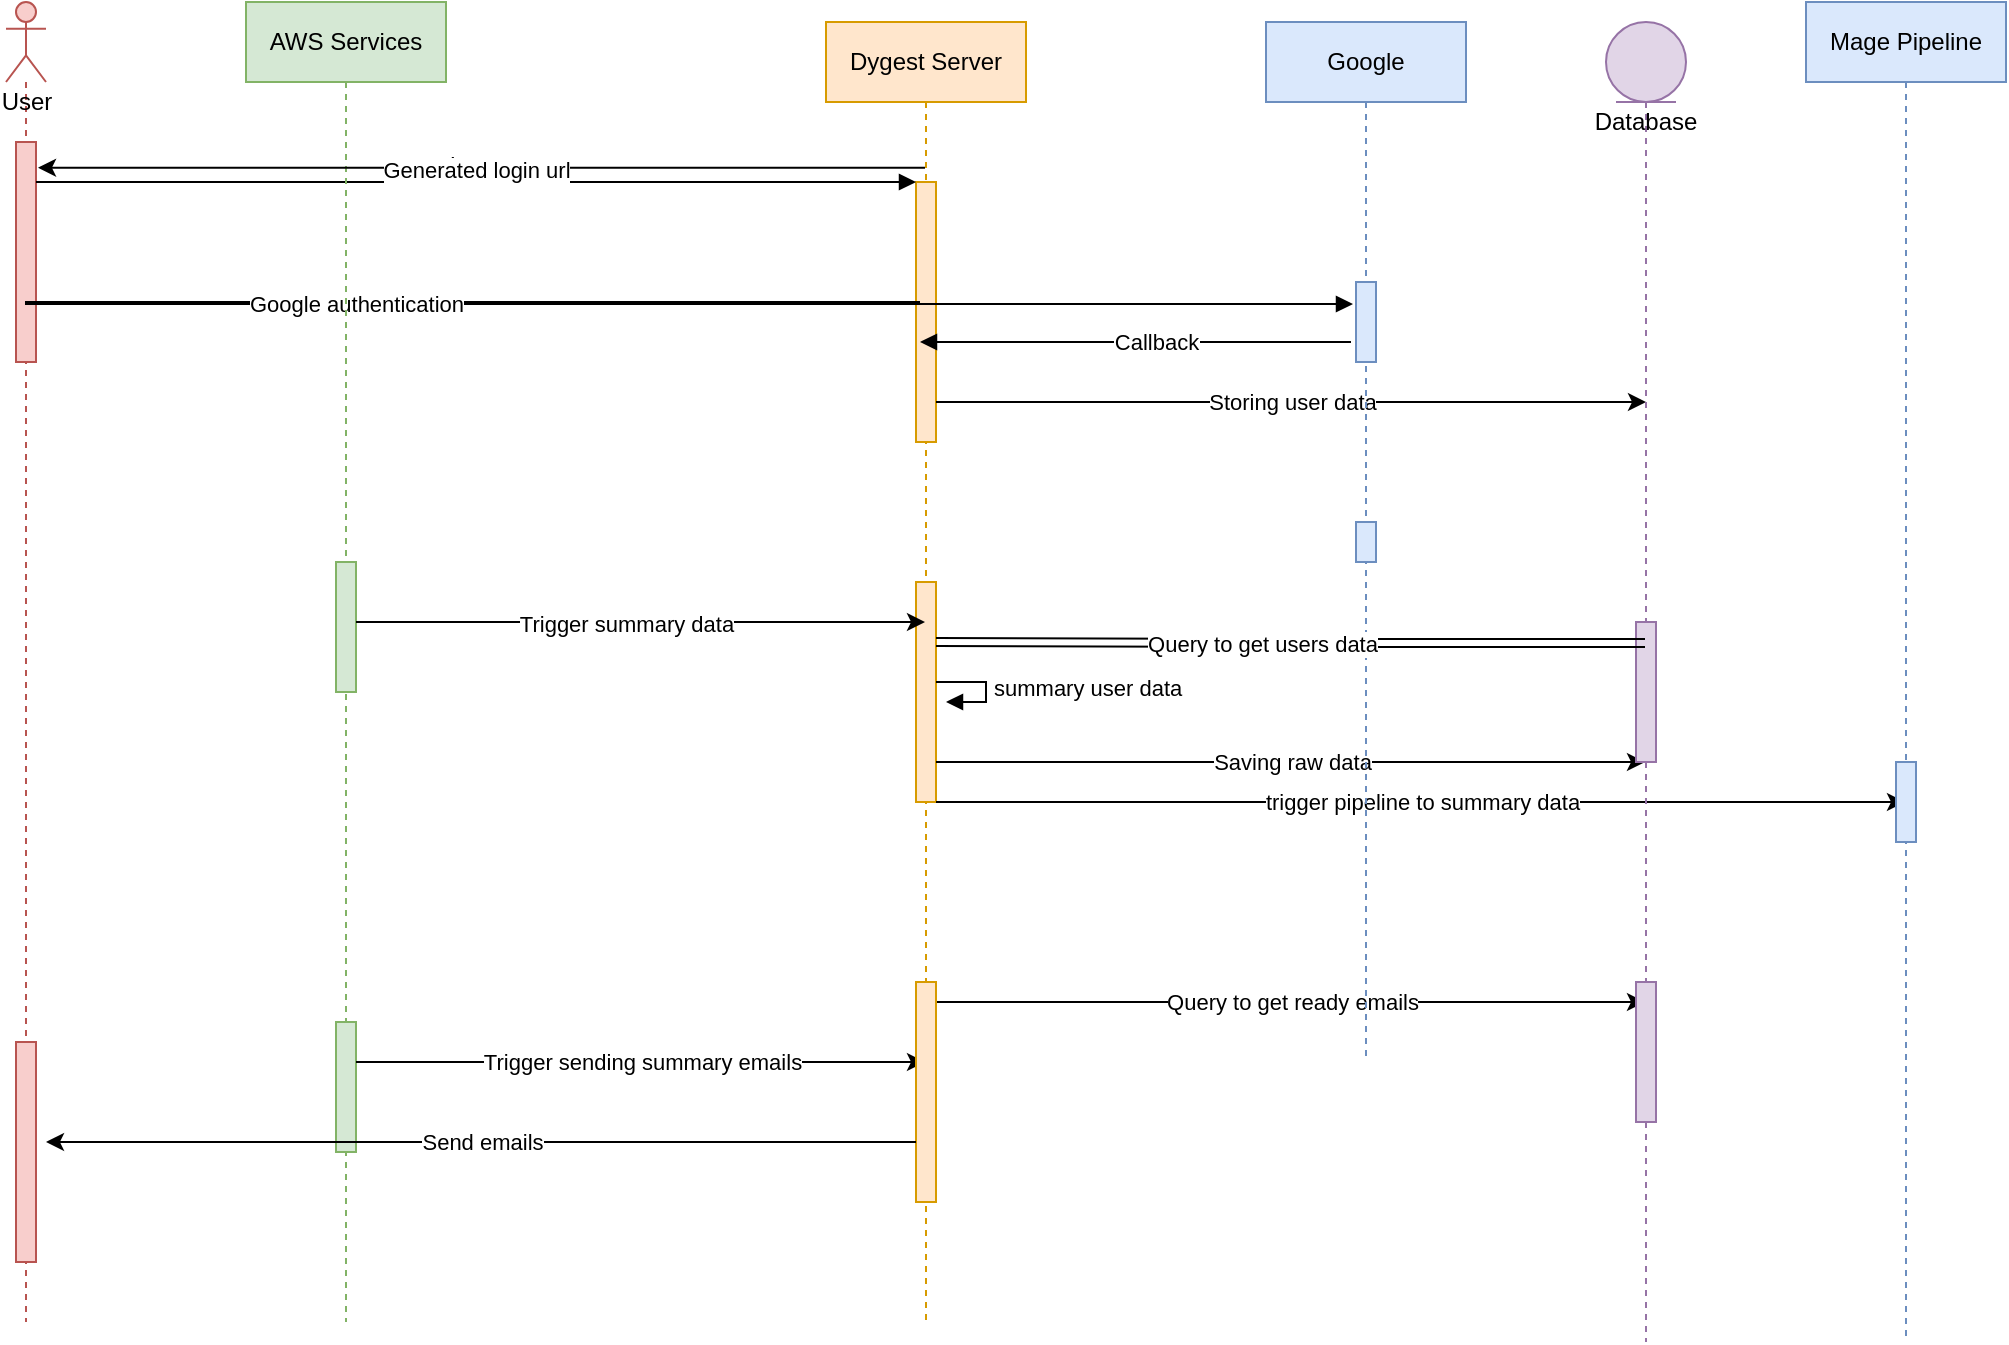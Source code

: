 <mxfile version="24.4.7" type="github">
  <diagram name="Page-1" id="COZJE97PpIa6Mo4k4-fk">
    <mxGraphModel dx="2116" dy="684" grid="1" gridSize="10" guides="1" tooltips="1" connect="1" arrows="1" fold="1" page="1" pageScale="1" pageWidth="850" pageHeight="1100" math="0" shadow="0">
      <root>
        <mxCell id="0" />
        <mxCell id="1" parent="0" />
        <mxCell id="_BGe9ArWjW124ID0jiQp-1" value="User" style="shape=umlLifeline;participant=umlActor;perimeter=lifelinePerimeter;html=1;container=1;collapsible=0;recursiveResize=0;verticalAlign=top;spacingTop=36;outlineConnect=0;size=40;fillColor=#f8cecc;strokeColor=#b85450;" vertex="1" parent="1">
          <mxGeometry x="-60" y="80" width="20" height="660" as="geometry" />
        </mxCell>
        <mxCell id="_BGe9ArWjW124ID0jiQp-2" value="" style="html=1;points=[];perimeter=orthogonalPerimeter;fillColor=#f8cecc;strokeColor=#b85450;" vertex="1" parent="_BGe9ArWjW124ID0jiQp-1">
          <mxGeometry x="5" y="70" width="10" height="110" as="geometry" />
        </mxCell>
        <mxCell id="_BGe9ArWjW124ID0jiQp-3" value="Dygest Server" style="shape=umlLifeline;perimeter=lifelinePerimeter;whiteSpace=wrap;html=1;container=1;collapsible=0;recursiveResize=0;outlineConnect=0;fillColor=#ffe6cc;strokeColor=#d79b00;" vertex="1" parent="1">
          <mxGeometry x="350" y="90" width="100" height="650" as="geometry" />
        </mxCell>
        <mxCell id="_BGe9ArWjW124ID0jiQp-4" value="" style="html=1;points=[];perimeter=orthogonalPerimeter;fillColor=#ffe6cc;strokeColor=#d79b00;" vertex="1" parent="_BGe9ArWjW124ID0jiQp-3">
          <mxGeometry x="45" y="80" width="10" height="130" as="geometry" />
        </mxCell>
        <mxCell id="_BGe9ArWjW124ID0jiQp-5" value="" style="html=1;points=[];perimeter=orthogonalPerimeter;fillColor=#ffe6cc;strokeColor=#d79b00;" vertex="1" parent="_BGe9ArWjW124ID0jiQp-3">
          <mxGeometry x="45" y="280" width="10" height="110" as="geometry" />
        </mxCell>
        <mxCell id="_BGe9ArWjW124ID0jiQp-6" value="" style="endArrow=classic;html=1;rounded=0;" edge="1" parent="_BGe9ArWjW124ID0jiQp-3">
          <mxGeometry relative="1" as="geometry">
            <mxPoint x="55" y="190" as="sourcePoint" />
            <mxPoint x="410" y="190" as="targetPoint" />
          </mxGeometry>
        </mxCell>
        <mxCell id="_BGe9ArWjW124ID0jiQp-7" value="Storing user data" style="edgeLabel;resizable=0;html=1;;align=center;verticalAlign=middle;" connectable="0" vertex="1" parent="_BGe9ArWjW124ID0jiQp-6">
          <mxGeometry relative="1" as="geometry" />
        </mxCell>
        <mxCell id="_BGe9ArWjW124ID0jiQp-8" value="Google authentication" style="edgeStyle=orthogonalEdgeStyle;html=1;align=left;spacingLeft=2;endArrow=block;rounded=0;exitX=0.3;exitY=-0.025;exitDx=0;exitDy=0;exitPerimeter=0;" edge="1" parent="_BGe9ArWjW124ID0jiQp-3">
          <mxGeometry relative="1" as="geometry">
            <mxPoint x="47" y="140" as="sourcePoint" />
            <Array as="points">
              <mxPoint x="-400" y="140" />
              <mxPoint x="-400" y="141" />
            </Array>
            <mxPoint x="263.5" y="141" as="targetPoint" />
          </mxGeometry>
        </mxCell>
        <mxCell id="_BGe9ArWjW124ID0jiQp-9" value="" style="html=1;verticalAlign=bottom;endArrow=block;rounded=0;" edge="1" parent="_BGe9ArWjW124ID0jiQp-3">
          <mxGeometry relative="1" as="geometry">
            <mxPoint x="262.5" y="160" as="sourcePoint" />
            <mxPoint x="47" y="160" as="targetPoint" />
          </mxGeometry>
        </mxCell>
        <mxCell id="_BGe9ArWjW124ID0jiQp-10" value="Callback" style="edgeLabel;html=1;align=center;verticalAlign=middle;resizable=0;points=[];" vertex="1" connectable="0" parent="_BGe9ArWjW124ID0jiQp-9">
          <mxGeometry x="-0.09" relative="1" as="geometry">
            <mxPoint as="offset" />
          </mxGeometry>
        </mxCell>
        <mxCell id="_BGe9ArWjW124ID0jiQp-11" value="summary user data" style="edgeStyle=orthogonalEdgeStyle;html=1;align=left;spacingLeft=2;endArrow=block;rounded=0;entryX=1;entryY=0;" edge="1" parent="_BGe9ArWjW124ID0jiQp-3">
          <mxGeometry relative="1" as="geometry">
            <mxPoint x="55" y="330" as="sourcePoint" />
            <Array as="points">
              <mxPoint x="80" y="330" />
              <mxPoint x="80" y="340" />
            </Array>
            <mxPoint x="60" y="340" as="targetPoint" />
          </mxGeometry>
        </mxCell>
        <mxCell id="_BGe9ArWjW124ID0jiQp-12" value="" style="endArrow=classic;html=1;rounded=0;" edge="1" parent="_BGe9ArWjW124ID0jiQp-3" target="_BGe9ArWjW124ID0jiQp-22">
          <mxGeometry relative="1" as="geometry">
            <mxPoint x="55" y="370" as="sourcePoint" />
            <mxPoint x="155" y="370" as="targetPoint" />
          </mxGeometry>
        </mxCell>
        <mxCell id="_BGe9ArWjW124ID0jiQp-13" value="Saving raw data" style="edgeLabel;resizable=0;html=1;;align=center;verticalAlign=middle;" connectable="0" vertex="1" parent="_BGe9ArWjW124ID0jiQp-12">
          <mxGeometry relative="1" as="geometry" />
        </mxCell>
        <mxCell id="_BGe9ArWjW124ID0jiQp-14" value="" style="endArrow=classic;html=1;rounded=0;" edge="1" parent="_BGe9ArWjW124ID0jiQp-3" target="_BGe9ArWjW124ID0jiQp-37">
          <mxGeometry relative="1" as="geometry">
            <mxPoint x="55" y="390" as="sourcePoint" />
            <mxPoint x="155" y="390" as="targetPoint" />
          </mxGeometry>
        </mxCell>
        <mxCell id="_BGe9ArWjW124ID0jiQp-15" value="trigger pipeline to summary data" style="edgeLabel;resizable=0;html=1;;align=center;verticalAlign=middle;" connectable="0" vertex="1" parent="_BGe9ArWjW124ID0jiQp-14">
          <mxGeometry relative="1" as="geometry" />
        </mxCell>
        <mxCell id="_BGe9ArWjW124ID0jiQp-16" value="" style="endArrow=classic;html=1;rounded=0;" edge="1" parent="_BGe9ArWjW124ID0jiQp-3" target="_BGe9ArWjW124ID0jiQp-22">
          <mxGeometry relative="1" as="geometry">
            <mxPoint x="55" y="490" as="sourcePoint" />
            <mxPoint x="155" y="490" as="targetPoint" />
          </mxGeometry>
        </mxCell>
        <mxCell id="_BGe9ArWjW124ID0jiQp-17" value="Query to get ready emails" style="edgeLabel;resizable=0;html=1;;align=center;verticalAlign=middle;" connectable="0" vertex="1" parent="_BGe9ArWjW124ID0jiQp-16">
          <mxGeometry relative="1" as="geometry" />
        </mxCell>
        <mxCell id="_BGe9ArWjW124ID0jiQp-18" value="Login" style="html=1;verticalAlign=bottom;endArrow=block;entryX=0;entryY=0;rounded=0;" edge="1" parent="1" source="_BGe9ArWjW124ID0jiQp-2" target="_BGe9ArWjW124ID0jiQp-4">
          <mxGeometry relative="1" as="geometry">
            <mxPoint x="325" y="170" as="sourcePoint" />
          </mxGeometry>
        </mxCell>
        <mxCell id="_BGe9ArWjW124ID0jiQp-19" value="Google" style="shape=umlLifeline;perimeter=lifelinePerimeter;whiteSpace=wrap;html=1;container=1;collapsible=0;recursiveResize=0;outlineConnect=0;fillColor=#dae8fc;strokeColor=#6c8ebf;" vertex="1" parent="1">
          <mxGeometry x="570" y="90" width="100" height="520" as="geometry" />
        </mxCell>
        <mxCell id="_BGe9ArWjW124ID0jiQp-20" value="" style="html=1;points=[];perimeter=orthogonalPerimeter;fillColor=#dae8fc;strokeColor=#6c8ebf;" vertex="1" parent="_BGe9ArWjW124ID0jiQp-19">
          <mxGeometry x="45" y="250" width="10" height="20" as="geometry" />
        </mxCell>
        <mxCell id="_BGe9ArWjW124ID0jiQp-21" value="" style="html=1;points=[];perimeter=orthogonalPerimeter;fillColor=#dae8fc;strokeColor=#6c8ebf;" vertex="1" parent="_BGe9ArWjW124ID0jiQp-19">
          <mxGeometry x="45" y="130" width="10" height="40" as="geometry" />
        </mxCell>
        <mxCell id="_BGe9ArWjW124ID0jiQp-22" value="Database" style="shape=umlLifeline;participant=umlEntity;perimeter=lifelinePerimeter;whiteSpace=wrap;html=1;container=1;collapsible=0;recursiveResize=0;verticalAlign=top;spacingTop=36;outlineConnect=0;fillColor=#e1d5e7;strokeColor=#9673a6;" vertex="1" parent="1">
          <mxGeometry x="740" y="90" width="40" height="660" as="geometry" />
        </mxCell>
        <mxCell id="_BGe9ArWjW124ID0jiQp-23" value="" style="html=1;points=[];perimeter=orthogonalPerimeter;fillColor=#e1d5e7;strokeColor=#9673a6;" vertex="1" parent="_BGe9ArWjW124ID0jiQp-22">
          <mxGeometry x="15" y="300" width="10" height="70" as="geometry" />
        </mxCell>
        <mxCell id="_BGe9ArWjW124ID0jiQp-24" value="" style="html=1;points=[];perimeter=orthogonalPerimeter;fillColor=#e1d5e7;strokeColor=#9673a6;" vertex="1" parent="_BGe9ArWjW124ID0jiQp-22">
          <mxGeometry x="15" y="480" width="10" height="70" as="geometry" />
        </mxCell>
        <mxCell id="_BGe9ArWjW124ID0jiQp-25" value="AWS Services" style="shape=umlLifeline;perimeter=lifelinePerimeter;whiteSpace=wrap;html=1;container=1;collapsible=0;recursiveResize=0;outlineConnect=0;fillColor=#d5e8d4;strokeColor=#82b366;" vertex="1" parent="1">
          <mxGeometry x="60" y="80" width="100" height="660" as="geometry" />
        </mxCell>
        <mxCell id="_BGe9ArWjW124ID0jiQp-26" value="" style="html=1;points=[];perimeter=orthogonalPerimeter;fillColor=#d5e8d4;strokeColor=#82b366;" vertex="1" parent="_BGe9ArWjW124ID0jiQp-25">
          <mxGeometry x="45" y="280" width="10" height="65" as="geometry" />
        </mxCell>
        <mxCell id="_BGe9ArWjW124ID0jiQp-27" value="" style="endArrow=classic;html=1;rounded=0;" edge="1" parent="_BGe9ArWjW124ID0jiQp-25" target="_BGe9ArWjW124ID0jiQp-3">
          <mxGeometry relative="1" as="geometry">
            <mxPoint x="55" y="310" as="sourcePoint" />
            <mxPoint x="155" y="310" as="targetPoint" />
          </mxGeometry>
        </mxCell>
        <mxCell id="_BGe9ArWjW124ID0jiQp-28" value="Trigger summary data" style="edgeLabel;html=1;align=center;verticalAlign=middle;resizable=0;points=[];" vertex="1" connectable="0" parent="_BGe9ArWjW124ID0jiQp-27">
          <mxGeometry x="-0.051" y="-1" relative="1" as="geometry">
            <mxPoint as="offset" />
          </mxGeometry>
        </mxCell>
        <mxCell id="_BGe9ArWjW124ID0jiQp-29" value="" style="html=1;points=[];perimeter=orthogonalPerimeter;fillColor=#d5e8d4;strokeColor=#82b366;" vertex="1" parent="_BGe9ArWjW124ID0jiQp-25">
          <mxGeometry x="45" y="510" width="10" height="65" as="geometry" />
        </mxCell>
        <mxCell id="_BGe9ArWjW124ID0jiQp-30" value="" style="endArrow=classic;html=1;rounded=0;" edge="1" parent="_BGe9ArWjW124ID0jiQp-25" target="_BGe9ArWjW124ID0jiQp-3">
          <mxGeometry relative="1" as="geometry">
            <mxPoint x="55" y="530" as="sourcePoint" />
            <mxPoint x="155" y="530" as="targetPoint" />
          </mxGeometry>
        </mxCell>
        <mxCell id="_BGe9ArWjW124ID0jiQp-31" value="Trigger sending summary emails" style="edgeLabel;resizable=0;html=1;;align=center;verticalAlign=middle;" connectable="0" vertex="1" parent="_BGe9ArWjW124ID0jiQp-30">
          <mxGeometry relative="1" as="geometry" />
        </mxCell>
        <mxCell id="_BGe9ArWjW124ID0jiQp-32" value="" style="endArrow=classic;html=1;rounded=0;entryX=1.1;entryY=0.117;entryDx=0;entryDy=0;entryPerimeter=0;" edge="1" parent="1" source="_BGe9ArWjW124ID0jiQp-3" target="_BGe9ArWjW124ID0jiQp-2">
          <mxGeometry relative="1" as="geometry">
            <mxPoint x="320" y="200" as="sourcePoint" />
            <mxPoint x="220" y="200" as="targetPoint" />
          </mxGeometry>
        </mxCell>
        <mxCell id="_BGe9ArWjW124ID0jiQp-33" value="Label" style="edgeLabel;resizable=0;html=1;;align=center;verticalAlign=middle;" connectable="0" vertex="1" parent="_BGe9ArWjW124ID0jiQp-32">
          <mxGeometry relative="1" as="geometry" />
        </mxCell>
        <mxCell id="_BGe9ArWjW124ID0jiQp-34" value="Generated login url" style="edgeLabel;html=1;align=center;verticalAlign=middle;resizable=0;points=[];" vertex="1" connectable="0" parent="_BGe9ArWjW124ID0jiQp-32">
          <mxGeometry x="0.019" y="1" relative="1" as="geometry">
            <mxPoint x="1" as="offset" />
          </mxGeometry>
        </mxCell>
        <mxCell id="_BGe9ArWjW124ID0jiQp-35" value="" style="shape=link;html=1;rounded=0;" edge="1" parent="1">
          <mxGeometry width="100" relative="1" as="geometry">
            <mxPoint x="405" y="400" as="sourcePoint" />
            <mxPoint x="759.5" y="400.5" as="targetPoint" />
            <Array as="points">
              <mxPoint x="580" y="400.5" />
            </Array>
          </mxGeometry>
        </mxCell>
        <mxCell id="_BGe9ArWjW124ID0jiQp-36" value="Query to get users data" style="edgeLabel;html=1;align=center;verticalAlign=middle;resizable=0;points=[];" vertex="1" connectable="0" parent="_BGe9ArWjW124ID0jiQp-35">
          <mxGeometry x="-0.08" relative="1" as="geometry">
            <mxPoint as="offset" />
          </mxGeometry>
        </mxCell>
        <mxCell id="_BGe9ArWjW124ID0jiQp-37" value="Mage Pipeline" style="shape=umlLifeline;perimeter=lifelinePerimeter;whiteSpace=wrap;html=1;container=1;collapsible=0;recursiveResize=0;outlineConnect=0;fillColor=#dae8fc;strokeColor=#6c8ebf;" vertex="1" parent="1">
          <mxGeometry x="840" y="80" width="100" height="670" as="geometry" />
        </mxCell>
        <mxCell id="_BGe9ArWjW124ID0jiQp-38" value="" style="html=1;points=[];perimeter=orthogonalPerimeter;fillColor=#dae8fc;strokeColor=#6c8ebf;" vertex="1" parent="_BGe9ArWjW124ID0jiQp-37">
          <mxGeometry x="45" y="380" width="10" height="40" as="geometry" />
        </mxCell>
        <mxCell id="_BGe9ArWjW124ID0jiQp-39" value="" style="html=1;points=[];perimeter=orthogonalPerimeter;fillColor=#ffe6cc;strokeColor=#d79b00;" vertex="1" parent="1">
          <mxGeometry x="395" y="570" width="10" height="110" as="geometry" />
        </mxCell>
        <mxCell id="_BGe9ArWjW124ID0jiQp-40" value="" style="endArrow=classic;html=1;rounded=0;" edge="1" parent="1">
          <mxGeometry relative="1" as="geometry">
            <mxPoint x="395" y="650" as="sourcePoint" />
            <mxPoint x="-40" y="650" as="targetPoint" />
          </mxGeometry>
        </mxCell>
        <mxCell id="_BGe9ArWjW124ID0jiQp-41" value="Send emails" style="edgeLabel;resizable=0;html=1;;align=center;verticalAlign=middle;" connectable="0" vertex="1" parent="_BGe9ArWjW124ID0jiQp-40">
          <mxGeometry relative="1" as="geometry" />
        </mxCell>
        <mxCell id="_BGe9ArWjW124ID0jiQp-42" value="" style="html=1;points=[];perimeter=orthogonalPerimeter;fillColor=#f8cecc;strokeColor=#b85450;" vertex="1" parent="1">
          <mxGeometry x="-55" y="600" width="10" height="110" as="geometry" />
        </mxCell>
      </root>
    </mxGraphModel>
  </diagram>
</mxfile>
